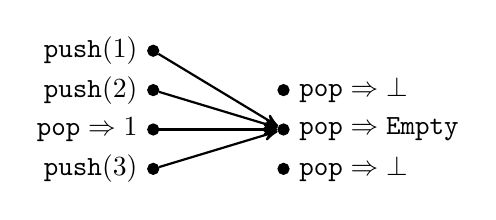 %!TEX root = ../draft.tex
\begin{tikzpicture}[node distance=.5cm]

\tikzstyle{node}=[minimum size=0pt]
\tikzstyle{nnode}=[minimum size=0pt,inner sep=0pt]
\tikzstyle{lnode}=[circle,draw,minimum size=4pt,inner sep=0pt,fill]
%\node[nnode] (x0) [] at (0,0) {};
\node[lnode] (x1)  [label=left:${\tt push}(1)$] at (0,0) {}; %right=4cm of x0,
\node[lnode] (x2)  [below of=x1,label=left:${\tt push}(2)$] {}; 
\node[lnode] (x3)  [below of=x2,label=left:${\tt pop} \Rightarrow 1$] {}; 

\node[lnode] (x4)  [below of=x3,label=left:${\tt push}(3)$] {};

\node[lnode] (x6)  [right=1.5 cm of x3,label=right:${\tt pop}\Rightarrow {\tt Empty}$] {};

\node[lnode] (x5)  [below of=x6,label=right:${\tt pop} \Rightarrow \bot$] {};

\node[lnode] (x51)  [above of=x6,label=right:${\tt pop}\Rightarrow\bot$] {};

\draw[->,>=stealth',thick] (x1) -- (x6); 
\draw[->,>=stealth',thick] (x2) -- (x6); 
\draw[->,>=stealth',thick] (x3) -- (x6); 
\draw[->,>=stealth',thick] (x4) -- (x6); 
%\draw[->,>=stealth',thick] (x5) -- (x6); 


\end{tikzpicture}
